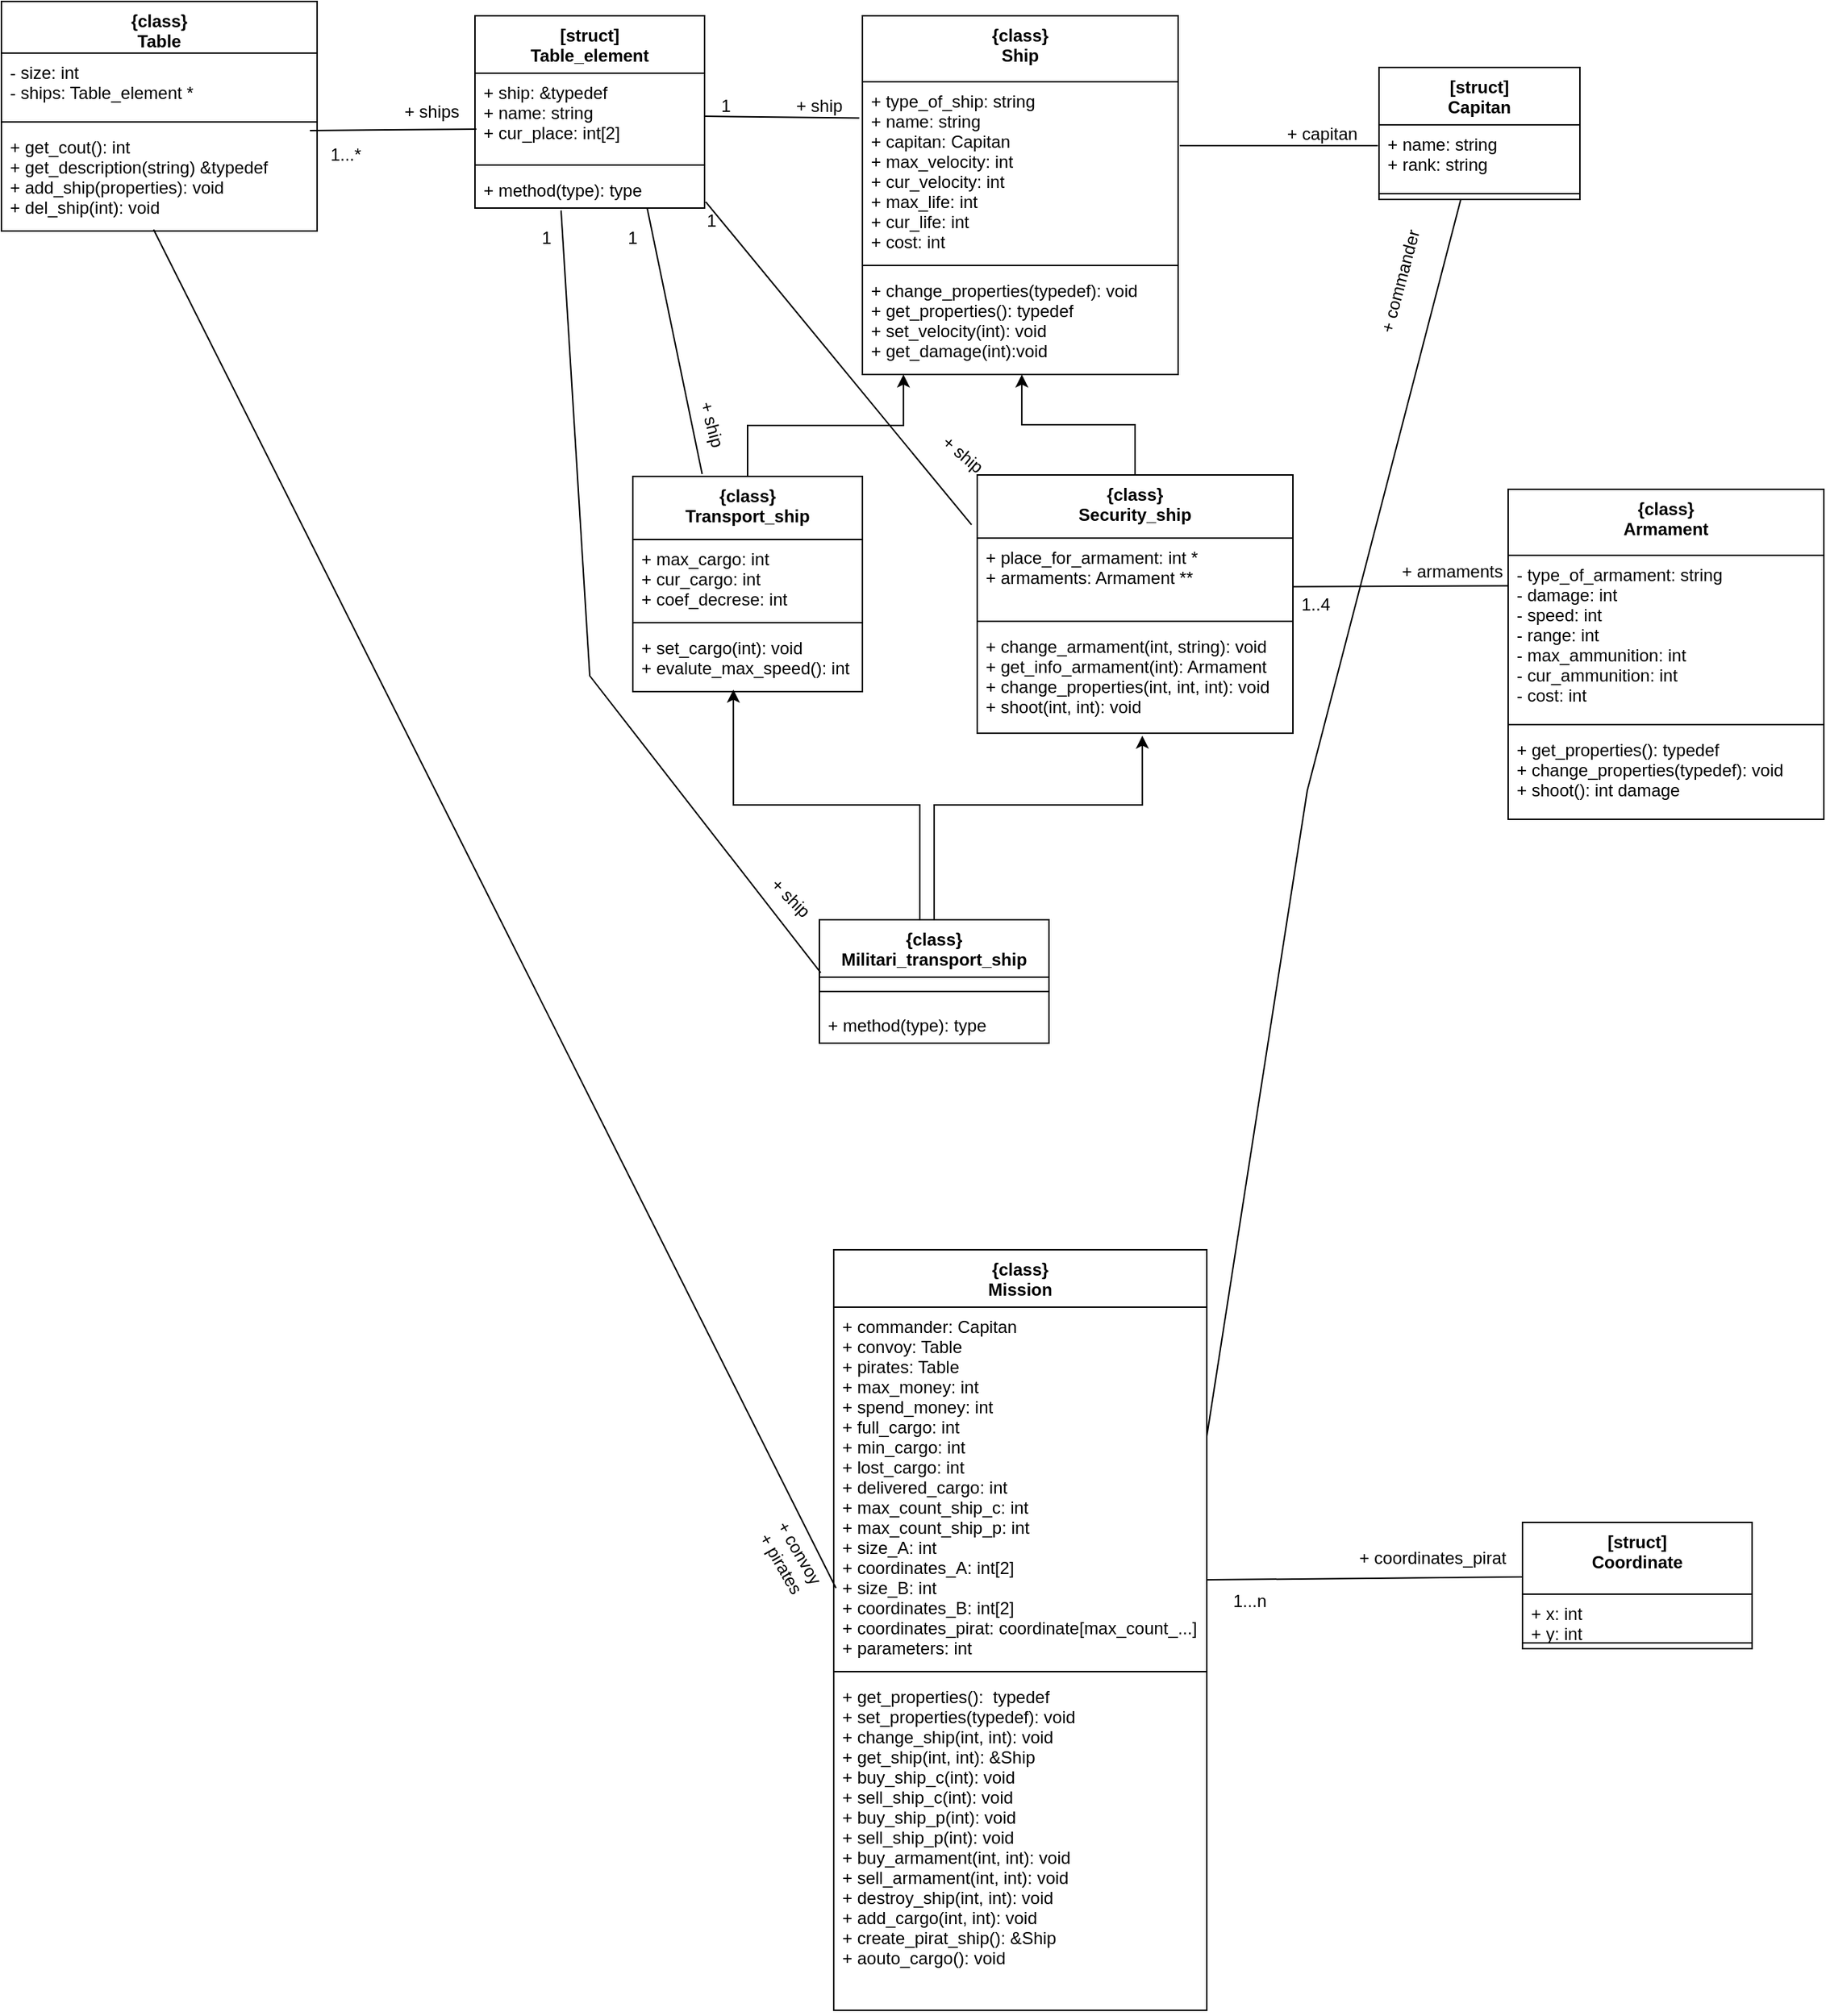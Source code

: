 <mxfile version="15.7.3" type="device"><diagram id="C5RBs43oDa-KdzZeNtuy" name="Page-1"><mxGraphModel dx="2031" dy="1134" grid="1" gridSize="10" guides="1" tooltips="1" connect="1" arrows="1" fold="1" page="1" pageScale="1" pageWidth="2336" pageHeight="1654" math="0" shadow="0"><root><mxCell id="WIyWlLk6GJQsqaUBKTNV-0"/><mxCell id="WIyWlLk6GJQsqaUBKTNV-1" parent="WIyWlLk6GJQsqaUBKTNV-0"/><mxCell id="Vq5RlIFvc6LTilEz_XJI-5" value="{class}&#10;Ship" style="swimlane;fontStyle=1;align=center;verticalAlign=top;childLayout=stackLayout;horizontal=1;startSize=46;horizontalStack=0;resizeParent=1;resizeParentMax=0;resizeLast=0;collapsible=1;marginBottom=0;strokeWidth=1;" vertex="1" parent="WIyWlLk6GJQsqaUBKTNV-1"><mxGeometry x="1230" y="70" width="220" height="250" as="geometry"/></mxCell><mxCell id="Vq5RlIFvc6LTilEz_XJI-6" value="+ type_of_ship: string&#10;+ name: string&#10;+ capitan: Capitan&#10;+ max_velocity: int&#10;+ cur_velocity: int&#10;+ max_life: int&#10;+ cur_life: int&#10;+ cost: int" style="text;strokeColor=none;fillColor=none;align=left;verticalAlign=top;spacingLeft=4;spacingRight=4;overflow=hidden;rotatable=0;points=[[0,0.5],[1,0.5]];portConstraint=eastwest;" vertex="1" parent="Vq5RlIFvc6LTilEz_XJI-5"><mxGeometry y="46" width="220" height="124" as="geometry"/></mxCell><mxCell id="Vq5RlIFvc6LTilEz_XJI-7" value="" style="line;strokeWidth=1;fillColor=none;align=left;verticalAlign=middle;spacingTop=-1;spacingLeft=3;spacingRight=3;rotatable=0;labelPosition=right;points=[];portConstraint=eastwest;" vertex="1" parent="Vq5RlIFvc6LTilEz_XJI-5"><mxGeometry y="170" width="220" height="8" as="geometry"/></mxCell><mxCell id="Vq5RlIFvc6LTilEz_XJI-8" value="+ change_properties(typedef): void&#10;+ get_properties(): typedef&#10;+ set_velocity(int): void&#10;+ get_damage(int):void" style="text;strokeColor=none;fillColor=none;align=left;verticalAlign=top;spacingLeft=4;spacingRight=4;overflow=hidden;rotatable=0;points=[[0,0.5],[1,0.5]];portConstraint=eastwest;" vertex="1" parent="Vq5RlIFvc6LTilEz_XJI-5"><mxGeometry y="178" width="220" height="72" as="geometry"/></mxCell><mxCell id="Vq5RlIFvc6LTilEz_XJI-9" value="[struct]&#10;Capitan" style="swimlane;fontStyle=1;align=center;verticalAlign=top;childLayout=stackLayout;horizontal=1;startSize=40;horizontalStack=0;resizeParent=1;resizeParentMax=0;resizeLast=0;collapsible=1;marginBottom=0;strokeWidth=1;" vertex="1" parent="WIyWlLk6GJQsqaUBKTNV-1"><mxGeometry x="1590" y="106" width="140" height="92" as="geometry"/></mxCell><mxCell id="Vq5RlIFvc6LTilEz_XJI-10" value="+ name: string&#10;+ rank: string" style="text;strokeColor=none;fillColor=none;align=left;verticalAlign=top;spacingLeft=4;spacingRight=4;overflow=hidden;rotatable=0;points=[[0,0.5],[1,0.5]];portConstraint=eastwest;" vertex="1" parent="Vq5RlIFvc6LTilEz_XJI-9"><mxGeometry y="40" width="140" height="44" as="geometry"/></mxCell><mxCell id="Vq5RlIFvc6LTilEz_XJI-11" value="" style="line;strokeWidth=1;fillColor=none;align=left;verticalAlign=middle;spacingTop=-1;spacingLeft=3;spacingRight=3;rotatable=0;labelPosition=right;points=[];portConstraint=eastwest;" vertex="1" parent="Vq5RlIFvc6LTilEz_XJI-9"><mxGeometry y="84" width="140" height="8" as="geometry"/></mxCell><mxCell id="Vq5RlIFvc6LTilEz_XJI-15" value="+ capitan" style="text;strokeColor=none;fillColor=none;align=left;verticalAlign=middle;spacingTop=-1;spacingLeft=4;spacingRight=4;rotatable=0;labelPosition=right;points=[];portConstraint=eastwest;" vertex="1" parent="WIyWlLk6GJQsqaUBKTNV-1"><mxGeometry x="1510" y="145" width="10" height="14" as="geometry"/></mxCell><mxCell id="Vq5RlIFvc6LTilEz_XJI-18" value="{class}&#10;Armament" style="swimlane;fontStyle=1;align=center;verticalAlign=top;childLayout=stackLayout;horizontal=1;startSize=46;horizontalStack=0;resizeParent=1;resizeParentMax=0;resizeLast=0;collapsible=1;marginBottom=0;strokeWidth=1;" vertex="1" parent="WIyWlLk6GJQsqaUBKTNV-1"><mxGeometry x="1680" y="400" width="220" height="230" as="geometry"/></mxCell><mxCell id="Vq5RlIFvc6LTilEz_XJI-19" value="- type_of_armament: string&#10;- damage: int&#10;- speed: int&#10;- range: int&#10;- max_ammunition: int&#10;- cur_ammunition: int&#10;- cost: int&#10;" style="text;strokeColor=none;fillColor=none;align=left;verticalAlign=top;spacingLeft=4;spacingRight=4;overflow=hidden;rotatable=0;points=[[0,0.5],[1,0.5]];portConstraint=eastwest;" vertex="1" parent="Vq5RlIFvc6LTilEz_XJI-18"><mxGeometry y="46" width="220" height="114" as="geometry"/></mxCell><mxCell id="Vq5RlIFvc6LTilEz_XJI-20" value="" style="line;strokeWidth=1;fillColor=none;align=left;verticalAlign=middle;spacingTop=-1;spacingLeft=3;spacingRight=3;rotatable=0;labelPosition=right;points=[];portConstraint=eastwest;" vertex="1" parent="Vq5RlIFvc6LTilEz_XJI-18"><mxGeometry y="160" width="220" height="8" as="geometry"/></mxCell><mxCell id="Vq5RlIFvc6LTilEz_XJI-21" value="+ get_properties(): typedef&#10;+ change_properties(typedef): void&#10;+ shoot(): int damage" style="text;strokeColor=none;fillColor=none;align=left;verticalAlign=top;spacingLeft=4;spacingRight=4;overflow=hidden;rotatable=0;points=[[0,0.5],[1,0.5]];portConstraint=eastwest;fontStyle=0" vertex="1" parent="Vq5RlIFvc6LTilEz_XJI-18"><mxGeometry y="168" width="220" height="62" as="geometry"/></mxCell><mxCell id="Vq5RlIFvc6LTilEz_XJI-46" style="edgeStyle=orthogonalEdgeStyle;rounded=0;orthogonalLoop=1;jettySize=auto;html=1;entryX=0.13;entryY=1;entryDx=0;entryDy=0;entryPerimeter=0;" edge="1" parent="WIyWlLk6GJQsqaUBKTNV-1" source="Vq5RlIFvc6LTilEz_XJI-23" target="Vq5RlIFvc6LTilEz_XJI-8"><mxGeometry relative="1" as="geometry"><mxPoint x="1230" y="270.0" as="targetPoint"/></mxGeometry></mxCell><mxCell id="Vq5RlIFvc6LTilEz_XJI-23" value="{class}&#10;Transport_ship" style="swimlane;fontStyle=1;align=center;verticalAlign=top;childLayout=stackLayout;horizontal=1;startSize=44;horizontalStack=0;resizeParent=1;resizeParentMax=0;resizeLast=0;collapsible=1;marginBottom=0;strokeWidth=1;" vertex="1" parent="WIyWlLk6GJQsqaUBKTNV-1"><mxGeometry x="1070" y="391" width="160" height="150" as="geometry"/></mxCell><mxCell id="Vq5RlIFvc6LTilEz_XJI-24" value="+ max_cargo: int&#10;+ cur_cargo: int&#10;+ coef_decrese: int" style="text;strokeColor=none;fillColor=none;align=left;verticalAlign=top;spacingLeft=4;spacingRight=4;overflow=hidden;rotatable=0;points=[[0,0.5],[1,0.5]];portConstraint=eastwest;" vertex="1" parent="Vq5RlIFvc6LTilEz_XJI-23"><mxGeometry y="44" width="160" height="54" as="geometry"/></mxCell><mxCell id="Vq5RlIFvc6LTilEz_XJI-25" value="" style="line;strokeWidth=1;fillColor=none;align=left;verticalAlign=middle;spacingTop=-1;spacingLeft=3;spacingRight=3;rotatable=0;labelPosition=right;points=[];portConstraint=eastwest;" vertex="1" parent="Vq5RlIFvc6LTilEz_XJI-23"><mxGeometry y="98" width="160" height="8" as="geometry"/></mxCell><mxCell id="Vq5RlIFvc6LTilEz_XJI-26" value="+ set_cargo(int): void&#10;+ evalute_max_speed(): int" style="text;strokeColor=none;fillColor=none;align=left;verticalAlign=top;spacingLeft=4;spacingRight=4;overflow=hidden;rotatable=0;points=[[0,0.5],[1,0.5]];portConstraint=eastwest;" vertex="1" parent="Vq5RlIFvc6LTilEz_XJI-23"><mxGeometry y="106" width="160" height="44" as="geometry"/></mxCell><mxCell id="Vq5RlIFvc6LTilEz_XJI-45" style="edgeStyle=orthogonalEdgeStyle;rounded=0;orthogonalLoop=1;jettySize=auto;html=1;entryX=0.505;entryY=1;entryDx=0;entryDy=0;entryPerimeter=0;" edge="1" parent="WIyWlLk6GJQsqaUBKTNV-1" source="Vq5RlIFvc6LTilEz_XJI-28" target="Vq5RlIFvc6LTilEz_XJI-8"><mxGeometry relative="1" as="geometry"><mxPoint x="1340" y="270.0" as="targetPoint"/></mxGeometry></mxCell><mxCell id="Vq5RlIFvc6LTilEz_XJI-28" value="{class}&#10;Security_ship" style="swimlane;fontStyle=1;align=center;verticalAlign=top;childLayout=stackLayout;horizontal=1;startSize=44;horizontalStack=0;resizeParent=1;resizeParentMax=0;resizeLast=0;collapsible=1;marginBottom=0;strokeWidth=1;" vertex="1" parent="WIyWlLk6GJQsqaUBKTNV-1"><mxGeometry x="1310" y="390" width="220" height="180" as="geometry"/></mxCell><mxCell id="Vq5RlIFvc6LTilEz_XJI-29" value="+ place_for_armament: int *&#10;+ armaments: Armament **" style="text;strokeColor=none;fillColor=none;align=left;verticalAlign=top;spacingLeft=4;spacingRight=4;overflow=hidden;rotatable=0;points=[[0,0.5],[1,0.5]];portConstraint=eastwest;" vertex="1" parent="Vq5RlIFvc6LTilEz_XJI-28"><mxGeometry y="44" width="220" height="54" as="geometry"/></mxCell><mxCell id="Vq5RlIFvc6LTilEz_XJI-30" value="" style="line;strokeWidth=1;fillColor=none;align=left;verticalAlign=middle;spacingTop=-1;spacingLeft=3;spacingRight=3;rotatable=0;labelPosition=right;points=[];portConstraint=eastwest;" vertex="1" parent="Vq5RlIFvc6LTilEz_XJI-28"><mxGeometry y="98" width="220" height="8" as="geometry"/></mxCell><mxCell id="Vq5RlIFvc6LTilEz_XJI-31" value="+ change_armament(int, string): void&#10;+ get_info_armament(int): Armament&#10;+ change_properties(int, int, int): void&#10;+ shoot(int, int): void" style="text;strokeColor=none;fillColor=none;align=left;verticalAlign=top;spacingLeft=4;spacingRight=4;overflow=hidden;rotatable=0;points=[[0,0.5],[1,0.5]];portConstraint=eastwest;" vertex="1" parent="Vq5RlIFvc6LTilEz_XJI-28"><mxGeometry y="106" width="220" height="74" as="geometry"/></mxCell><mxCell id="Vq5RlIFvc6LTilEz_XJI-33" value="+ armaments" style="text;strokeColor=none;fillColor=none;align=left;verticalAlign=middle;spacingTop=-1;spacingLeft=4;spacingRight=4;rotatable=0;labelPosition=right;points=[];portConstraint=eastwest;" vertex="1" parent="WIyWlLk6GJQsqaUBKTNV-1"><mxGeometry x="1580" y="450" width="20" height="14" as="geometry"/></mxCell><mxCell id="Vq5RlIFvc6LTilEz_XJI-34" value="1..4" style="text;strokeColor=none;fillColor=none;align=left;verticalAlign=middle;spacingTop=-1;spacingLeft=4;spacingRight=4;rotatable=0;labelPosition=right;points=[];portConstraint=eastwest;" vertex="1" parent="WIyWlLk6GJQsqaUBKTNV-1"><mxGeometry x="1500" y="473" width="30" height="14" as="geometry"/></mxCell><mxCell id="Vq5RlIFvc6LTilEz_XJI-87" style="edgeStyle=orthogonalEdgeStyle;rounded=0;orthogonalLoop=1;jettySize=auto;html=1;entryX=0.438;entryY=0.969;entryDx=0;entryDy=0;entryPerimeter=0;" edge="1" parent="WIyWlLk6GJQsqaUBKTNV-1" source="Vq5RlIFvc6LTilEz_XJI-36" target="Vq5RlIFvc6LTilEz_XJI-26"><mxGeometry relative="1" as="geometry"><Array as="points"><mxPoint x="1270" y="620"/><mxPoint x="1140" y="620"/></Array></mxGeometry></mxCell><mxCell id="Vq5RlIFvc6LTilEz_XJI-97" style="edgeStyle=orthogonalEdgeStyle;rounded=0;orthogonalLoop=1;jettySize=auto;html=1;entryX=0.523;entryY=1.023;entryDx=0;entryDy=0;entryPerimeter=0;" edge="1" parent="WIyWlLk6GJQsqaUBKTNV-1" source="Vq5RlIFvc6LTilEz_XJI-36" target="Vq5RlIFvc6LTilEz_XJI-31"><mxGeometry relative="1" as="geometry"><Array as="points"><mxPoint x="1280" y="620"/><mxPoint x="1425" y="620"/></Array></mxGeometry></mxCell><mxCell id="Vq5RlIFvc6LTilEz_XJI-36" value="{class}&#10;Militari_transport_ship" style="swimlane;fontStyle=1;align=center;verticalAlign=top;childLayout=stackLayout;horizontal=1;startSize=40;horizontalStack=0;resizeParent=1;resizeParentMax=0;resizeLast=0;collapsible=1;marginBottom=0;strokeWidth=1;" vertex="1" parent="WIyWlLk6GJQsqaUBKTNV-1"><mxGeometry x="1200" y="700" width="160" height="86" as="geometry"/></mxCell><mxCell id="Vq5RlIFvc6LTilEz_XJI-38" value="" style="line;strokeWidth=1;fillColor=none;align=left;verticalAlign=middle;spacingTop=-1;spacingLeft=3;spacingRight=3;rotatable=0;labelPosition=right;points=[];portConstraint=eastwest;" vertex="1" parent="Vq5RlIFvc6LTilEz_XJI-36"><mxGeometry y="40" width="160" height="20" as="geometry"/></mxCell><mxCell id="Vq5RlIFvc6LTilEz_XJI-39" value="+ method(type): type" style="text;strokeColor=none;fillColor=none;align=left;verticalAlign=top;spacingLeft=4;spacingRight=4;overflow=hidden;rotatable=0;points=[[0,0.5],[1,0.5]];portConstraint=eastwest;" vertex="1" parent="Vq5RlIFvc6LTilEz_XJI-36"><mxGeometry y="60" width="160" height="26" as="geometry"/></mxCell><mxCell id="Vq5RlIFvc6LTilEz_XJI-54" value="{class}&#10;Table" style="swimlane;fontStyle=1;align=center;verticalAlign=top;childLayout=stackLayout;horizontal=1;startSize=36;horizontalStack=0;resizeParent=1;resizeParentMax=0;resizeLast=0;collapsible=1;marginBottom=0;strokeWidth=1;" vertex="1" parent="WIyWlLk6GJQsqaUBKTNV-1"><mxGeometry x="630" y="60" width="220" height="160" as="geometry"/></mxCell><mxCell id="Vq5RlIFvc6LTilEz_XJI-55" value="- size: int&#10;- ships: Table_element *" style="text;strokeColor=none;fillColor=none;align=left;verticalAlign=top;spacingLeft=4;spacingRight=4;overflow=hidden;rotatable=0;points=[[0,0.5],[1,0.5]];portConstraint=eastwest;" vertex="1" parent="Vq5RlIFvc6LTilEz_XJI-54"><mxGeometry y="36" width="220" height="44" as="geometry"/></mxCell><mxCell id="Vq5RlIFvc6LTilEz_XJI-56" value="" style="line;strokeWidth=1;fillColor=none;align=left;verticalAlign=middle;spacingTop=-1;spacingLeft=3;spacingRight=3;rotatable=0;labelPosition=right;points=[];portConstraint=eastwest;" vertex="1" parent="Vq5RlIFvc6LTilEz_XJI-54"><mxGeometry y="80" width="220" height="8" as="geometry"/></mxCell><mxCell id="Vq5RlIFvc6LTilEz_XJI-57" value="+ get_cout(): int&#10;+ get_description(string) &amp;typedef&#10;+ add_ship(properties): void&#10;+ del_ship(int): void" style="text;strokeColor=none;fillColor=none;align=left;verticalAlign=top;spacingLeft=4;spacingRight=4;overflow=hidden;rotatable=0;points=[[0,0.5],[1,0.5]];portConstraint=eastwest;" vertex="1" parent="Vq5RlIFvc6LTilEz_XJI-54"><mxGeometry y="88" width="220" height="72" as="geometry"/></mxCell><mxCell id="Vq5RlIFvc6LTilEz_XJI-58" value="[struct]&#10;Table_element" style="swimlane;fontStyle=1;align=center;verticalAlign=top;childLayout=stackLayout;horizontal=1;startSize=40;horizontalStack=0;resizeParent=1;resizeParentMax=0;resizeLast=0;collapsible=1;marginBottom=0;strokeWidth=1;" vertex="1" parent="WIyWlLk6GJQsqaUBKTNV-1"><mxGeometry x="960" y="70" width="160" height="134" as="geometry"/></mxCell><mxCell id="Vq5RlIFvc6LTilEz_XJI-59" value="+ ship: &amp;typedef&#10;+ name: string&#10;+ cur_place: int[2]" style="text;strokeColor=none;fillColor=none;align=left;verticalAlign=top;spacingLeft=4;spacingRight=4;overflow=hidden;rotatable=0;points=[[0,0.5],[1,0.5]];portConstraint=eastwest;" vertex="1" parent="Vq5RlIFvc6LTilEz_XJI-58"><mxGeometry y="40" width="160" height="60" as="geometry"/></mxCell><mxCell id="Vq5RlIFvc6LTilEz_XJI-60" value="" style="line;strokeWidth=1;fillColor=none;align=left;verticalAlign=middle;spacingTop=-1;spacingLeft=3;spacingRight=3;rotatable=0;labelPosition=right;points=[];portConstraint=eastwest;" vertex="1" parent="Vq5RlIFvc6LTilEz_XJI-58"><mxGeometry y="100" width="160" height="8" as="geometry"/></mxCell><mxCell id="Vq5RlIFvc6LTilEz_XJI-61" value="+ method(type): type" style="text;strokeColor=none;fillColor=none;align=left;verticalAlign=top;spacingLeft=4;spacingRight=4;overflow=hidden;rotatable=0;points=[[0,0.5],[1,0.5]];portConstraint=eastwest;" vertex="1" parent="Vq5RlIFvc6LTilEz_XJI-58"><mxGeometry y="108" width="160" height="26" as="geometry"/></mxCell><mxCell id="Vq5RlIFvc6LTilEz_XJI-65" value="+ ships" style="text;html=1;strokeColor=none;fillColor=none;align=center;verticalAlign=middle;whiteSpace=wrap;rounded=0;" vertex="1" parent="WIyWlLk6GJQsqaUBKTNV-1"><mxGeometry x="900" y="122" width="60" height="30" as="geometry"/></mxCell><mxCell id="Vq5RlIFvc6LTilEz_XJI-66" value="1...*" style="text;html=1;strokeColor=none;fillColor=none;align=center;verticalAlign=middle;whiteSpace=wrap;rounded=0;" vertex="1" parent="WIyWlLk6GJQsqaUBKTNV-1"><mxGeometry x="840" y="152" width="60" height="30" as="geometry"/></mxCell><mxCell id="Vq5RlIFvc6LTilEz_XJI-69" value="" style="endArrow=none;html=1;rounded=0;entryX=0.375;entryY=1.064;entryDx=0;entryDy=0;entryPerimeter=0;exitX=0.006;exitY=0.43;exitDx=0;exitDy=0;exitPerimeter=0;" edge="1" parent="WIyWlLk6GJQsqaUBKTNV-1" source="Vq5RlIFvc6LTilEz_XJI-36" target="Vq5RlIFvc6LTilEz_XJI-61"><mxGeometry width="50" height="50" relative="1" as="geometry"><mxPoint x="1068.4" y="671.988" as="sourcePoint"/><mxPoint x="950" y="280" as="targetPoint"/><Array as="points"><mxPoint x="1040" y="530"/></Array></mxGeometry></mxCell><mxCell id="Vq5RlIFvc6LTilEz_XJI-70" value="" style="endArrow=none;html=1;rounded=0;entryX=0.75;entryY=1;entryDx=0;entryDy=0;exitX=0.302;exitY=-0.011;exitDx=0;exitDy=0;exitPerimeter=0;" edge="1" parent="WIyWlLk6GJQsqaUBKTNV-1" source="Vq5RlIFvc6LTilEz_XJI-23" target="Vq5RlIFvc6LTilEz_XJI-58"><mxGeometry width="50" height="50" relative="1" as="geometry"><mxPoint x="900" y="330" as="sourcePoint"/><mxPoint x="950" y="280" as="targetPoint"/></mxGeometry></mxCell><mxCell id="Vq5RlIFvc6LTilEz_XJI-71" value="" style="endArrow=none;html=1;rounded=0;exitX=1;exitY=0.5;exitDx=0;exitDy=0;entryX=-0.01;entryY=0.204;entryDx=0;entryDy=0;entryPerimeter=0;" edge="1" parent="WIyWlLk6GJQsqaUBKTNV-1" source="Vq5RlIFvc6LTilEz_XJI-59" target="Vq5RlIFvc6LTilEz_XJI-6"><mxGeometry width="50" height="50" relative="1" as="geometry"><mxPoint x="900" y="330" as="sourcePoint"/><mxPoint x="1210" y="130" as="targetPoint"/></mxGeometry></mxCell><mxCell id="Vq5RlIFvc6LTilEz_XJI-73" value="" style="endArrow=none;html=1;rounded=0;exitX=-0.018;exitY=0.193;exitDx=0;exitDy=0;exitPerimeter=0;entryX=1.005;entryY=0.833;entryDx=0;entryDy=0;entryPerimeter=0;" edge="1" parent="WIyWlLk6GJQsqaUBKTNV-1" source="Vq5RlIFvc6LTilEz_XJI-28" target="Vq5RlIFvc6LTilEz_XJI-61"><mxGeometry width="50" height="50" relative="1" as="geometry"><mxPoint x="900" y="330" as="sourcePoint"/><mxPoint x="1090" y="200" as="targetPoint"/></mxGeometry></mxCell><mxCell id="Vq5RlIFvc6LTilEz_XJI-75" value="1" style="text;html=1;strokeColor=none;fillColor=none;align=center;verticalAlign=middle;whiteSpace=wrap;rounded=0;" vertex="1" parent="WIyWlLk6GJQsqaUBKTNV-1"><mxGeometry x="1000" y="210" width="20" height="30" as="geometry"/></mxCell><mxCell id="Vq5RlIFvc6LTilEz_XJI-77" value="1" style="text;html=1;strokeColor=none;fillColor=none;align=center;verticalAlign=middle;whiteSpace=wrap;rounded=0;" vertex="1" parent="WIyWlLk6GJQsqaUBKTNV-1"><mxGeometry x="1060" y="210" width="20" height="30" as="geometry"/></mxCell><mxCell id="Vq5RlIFvc6LTilEz_XJI-78" value="1" style="text;html=1;strokeColor=none;fillColor=none;align=center;verticalAlign=middle;whiteSpace=wrap;rounded=0;" vertex="1" parent="WIyWlLk6GJQsqaUBKTNV-1"><mxGeometry x="1120" y="198" width="10" height="30" as="geometry"/></mxCell><mxCell id="Vq5RlIFvc6LTilEz_XJI-79" value="1" style="text;html=1;strokeColor=none;fillColor=none;align=center;verticalAlign=middle;whiteSpace=wrap;rounded=0;" vertex="1" parent="WIyWlLk6GJQsqaUBKTNV-1"><mxGeometry x="1130" y="118" width="10" height="30" as="geometry"/></mxCell><mxCell id="Vq5RlIFvc6LTilEz_XJI-82" value="+ ship" style="text;html=1;strokeColor=none;fillColor=none;align=center;verticalAlign=middle;whiteSpace=wrap;rounded=0;" vertex="1" parent="WIyWlLk6GJQsqaUBKTNV-1"><mxGeometry x="1170" y="118" width="60" height="30" as="geometry"/></mxCell><mxCell id="Vq5RlIFvc6LTilEz_XJI-84" value="+ ship" style="text;html=1;strokeColor=none;fillColor=none;align=center;verticalAlign=middle;whiteSpace=wrap;rounded=0;rotation=40;" vertex="1" parent="WIyWlLk6GJQsqaUBKTNV-1"><mxGeometry x="1270" y="361" width="60" height="30" as="geometry"/></mxCell><mxCell id="Vq5RlIFvc6LTilEz_XJI-85" value="+ ship" style="text;html=1;strokeColor=none;fillColor=none;align=center;verticalAlign=middle;whiteSpace=wrap;rounded=0;rotation=75;" vertex="1" parent="WIyWlLk6GJQsqaUBKTNV-1"><mxGeometry x="1095" y="340" width="60" height="30" as="geometry"/></mxCell><mxCell id="Vq5RlIFvc6LTilEz_XJI-86" value="+ ship" style="text;html=1;strokeColor=none;fillColor=none;align=center;verticalAlign=middle;whiteSpace=wrap;rounded=0;rotation=45;" vertex="1" parent="WIyWlLk6GJQsqaUBKTNV-1"><mxGeometry x="1150" y="670" width="60" height="30" as="geometry"/></mxCell><mxCell id="Vq5RlIFvc6LTilEz_XJI-88" value="" style="endArrow=none;html=1;rounded=0;exitX=1;exitY=0.627;exitDx=0;exitDy=0;entryX=0;entryY=0.186;entryDx=0;entryDy=0;entryPerimeter=0;exitPerimeter=0;" edge="1" parent="WIyWlLk6GJQsqaUBKTNV-1" source="Vq5RlIFvc6LTilEz_XJI-29" target="Vq5RlIFvc6LTilEz_XJI-19"><mxGeometry width="50" height="50" relative="1" as="geometry"><mxPoint x="1270" y="420" as="sourcePoint"/><mxPoint x="1320" y="370" as="targetPoint"/><Array as="points"/></mxGeometry></mxCell><mxCell id="Vq5RlIFvc6LTilEz_XJI-89" value="" style="endArrow=none;html=1;rounded=0;exitX=1.005;exitY=0.359;exitDx=0;exitDy=0;exitPerimeter=0;entryX=-0.006;entryY=0.33;entryDx=0;entryDy=0;entryPerimeter=0;" edge="1" parent="WIyWlLk6GJQsqaUBKTNV-1" source="Vq5RlIFvc6LTilEz_XJI-6" target="Vq5RlIFvc6LTilEz_XJI-10"><mxGeometry width="50" height="50" relative="1" as="geometry"><mxPoint x="1270" y="420" as="sourcePoint"/><mxPoint x="1320" y="370" as="targetPoint"/></mxGeometry></mxCell><mxCell id="Vq5RlIFvc6LTilEz_XJI-99" value="" style="endArrow=none;html=1;rounded=0;exitX=0.977;exitY=0.028;exitDx=0;exitDy=0;exitPerimeter=0;entryX=0.006;entryY=0.65;entryDx=0;entryDy=0;entryPerimeter=0;" edge="1" parent="WIyWlLk6GJQsqaUBKTNV-1" source="Vq5RlIFvc6LTilEz_XJI-57" target="Vq5RlIFvc6LTilEz_XJI-59"><mxGeometry width="50" height="50" relative="1" as="geometry"><mxPoint x="1300" y="210" as="sourcePoint"/><mxPoint x="1350" y="160" as="targetPoint"/></mxGeometry></mxCell><mxCell id="Vq5RlIFvc6LTilEz_XJI-100" value="{class}&#10;Mission" style="swimlane;fontStyle=1;align=center;verticalAlign=top;childLayout=stackLayout;horizontal=1;startSize=40;horizontalStack=0;resizeParent=1;resizeParentMax=0;resizeLast=0;collapsible=1;marginBottom=0;strokeWidth=1;" vertex="1" parent="WIyWlLk6GJQsqaUBKTNV-1"><mxGeometry x="1210" y="930" width="260" height="530" as="geometry"/></mxCell><mxCell id="Vq5RlIFvc6LTilEz_XJI-101" value="+ commander: Capitan&#10;+ convoy: Table&#10;+ pirates: Table&#10;+ max_money: int&#10;+ spend_money: int&#10;+ full_cargo: int&#10;+ min_cargo: int&#10;+ lost_cargo: int&#10;+ delivered_cargo: int&#10;+ max_count_ship_c: int&#10;+ max_count_ship_p: int&#10;+ size_A: int&#10;+ coordinates_A: int[2]&#10;+ size_B: int&#10;+ coordinates_B: int[2]&#10;+ coordinates_pirat: coordinate[max_count_...]&#10;+ parameters: int&#10;" style="text;strokeColor=none;fillColor=none;align=left;verticalAlign=top;spacingLeft=4;spacingRight=4;overflow=hidden;rotatable=0;points=[[0,0.5],[1,0.5]];portConstraint=eastwest;" vertex="1" parent="Vq5RlIFvc6LTilEz_XJI-100"><mxGeometry y="40" width="260" height="250" as="geometry"/></mxCell><mxCell id="Vq5RlIFvc6LTilEz_XJI-102" value="" style="line;strokeWidth=1;fillColor=none;align=left;verticalAlign=middle;spacingTop=-1;spacingLeft=3;spacingRight=3;rotatable=0;labelPosition=right;points=[];portConstraint=eastwest;" vertex="1" parent="Vq5RlIFvc6LTilEz_XJI-100"><mxGeometry y="290" width="260" height="8" as="geometry"/></mxCell><mxCell id="Vq5RlIFvc6LTilEz_XJI-103" value="+ get_properties():  typedef&#10;+ set_properties(typedef): void&#10;+ change_ship(int, int): void&#10;+ get_ship(int, int): &amp;Ship&#10;+ buy_ship_c(int): void&#10;+ sell_ship_c(int): void&#10;+ buy_ship_p(int): void&#10;+ sell_ship_p(int): void&#10;+ buy_armament(int, int): void&#10;+ sell_armament(int, int): void&#10;+ destroy_ship(int, int): void&#10;+ add_cargo(int, int): void&#10;+ create_pirat_ship(): &amp;Ship&#10;+ aouto_cargo(): void" style="text;strokeColor=none;fillColor=none;align=left;verticalAlign=top;spacingLeft=4;spacingRight=4;overflow=hidden;rotatable=0;points=[[0,0.5],[1,0.5]];portConstraint=eastwest;" vertex="1" parent="Vq5RlIFvc6LTilEz_XJI-100"><mxGeometry y="298" width="260" height="232" as="geometry"/></mxCell><mxCell id="Vq5RlIFvc6LTilEz_XJI-104" value="" style="endArrow=none;html=1;rounded=0;entryX=0.407;entryY=1;entryDx=0;entryDy=0;entryPerimeter=0;" edge="1" parent="WIyWlLk6GJQsqaUBKTNV-1" target="Vq5RlIFvc6LTilEz_XJI-11"><mxGeometry width="50" height="50" relative="1" as="geometry"><mxPoint x="1470" y="1060" as="sourcePoint"/><mxPoint x="1350" y="960" as="targetPoint"/><Array as="points"><mxPoint x="1540" y="610"/></Array></mxGeometry></mxCell><mxCell id="Vq5RlIFvc6LTilEz_XJI-105" value="+ commander" style="text;html=1;strokeColor=none;fillColor=none;align=center;verticalAlign=middle;whiteSpace=wrap;rounded=0;rotation=-75;" vertex="1" parent="WIyWlLk6GJQsqaUBKTNV-1"><mxGeometry x="1560" y="240" width="90" height="30" as="geometry"/></mxCell><mxCell id="Vq5RlIFvc6LTilEz_XJI-106" value="" style="endArrow=none;html=1;rounded=0;exitX=0.006;exitY=0.783;exitDx=0;exitDy=0;exitPerimeter=0;entryX=0.482;entryY=0.986;entryDx=0;entryDy=0;entryPerimeter=0;" edge="1" parent="WIyWlLk6GJQsqaUBKTNV-1" source="Vq5RlIFvc6LTilEz_XJI-101" target="Vq5RlIFvc6LTilEz_XJI-57"><mxGeometry width="50" height="50" relative="1" as="geometry"><mxPoint x="1300" y="800" as="sourcePoint"/><mxPoint x="1350" y="750" as="targetPoint"/></mxGeometry></mxCell><mxCell id="Vq5RlIFvc6LTilEz_XJI-108" value="+ convoy&lt;br&gt;+ pirates" style="text;html=1;strokeColor=none;fillColor=none;align=center;verticalAlign=middle;whiteSpace=wrap;rounded=0;rotation=60;" vertex="1" parent="WIyWlLk6GJQsqaUBKTNV-1"><mxGeometry x="1150" y="1130" width="60" height="30" as="geometry"/></mxCell><mxCell id="Vq5RlIFvc6LTilEz_XJI-110" value="[struct]&#10;Coordinate" style="swimlane;fontStyle=1;align=center;verticalAlign=top;childLayout=stackLayout;horizontal=1;startSize=50;horizontalStack=0;resizeParent=1;resizeParentMax=0;resizeLast=0;collapsible=1;marginBottom=0;strokeWidth=1;" vertex="1" parent="WIyWlLk6GJQsqaUBKTNV-1"><mxGeometry x="1690" y="1120" width="160" height="88" as="geometry"/></mxCell><mxCell id="Vq5RlIFvc6LTilEz_XJI-111" value="+ x: int&#10;+ y: int" style="text;strokeColor=none;fillColor=none;align=left;verticalAlign=top;spacingLeft=4;spacingRight=4;overflow=hidden;rotatable=0;points=[[0,0.5],[1,0.5]];portConstraint=eastwest;" vertex="1" parent="Vq5RlIFvc6LTilEz_XJI-110"><mxGeometry y="50" width="160" height="30" as="geometry"/></mxCell><mxCell id="Vq5RlIFvc6LTilEz_XJI-112" value="" style="line;strokeWidth=1;fillColor=none;align=left;verticalAlign=middle;spacingTop=-1;spacingLeft=3;spacingRight=3;rotatable=0;labelPosition=right;points=[];portConstraint=eastwest;" vertex="1" parent="Vq5RlIFvc6LTilEz_XJI-110"><mxGeometry y="80" width="160" height="8" as="geometry"/></mxCell><mxCell id="Vq5RlIFvc6LTilEz_XJI-114" value="" style="endArrow=none;html=1;rounded=0;exitX=0;exitY=0;exitDx=0;exitDy=0;entryX=0;entryY=0.432;entryDx=0;entryDy=0;entryPerimeter=0;" edge="1" parent="WIyWlLk6GJQsqaUBKTNV-1" source="Vq5RlIFvc6LTilEz_XJI-116" target="Vq5RlIFvc6LTilEz_XJI-110"><mxGeometry width="50" height="50" relative="1" as="geometry"><mxPoint x="1300" y="990" as="sourcePoint"/><mxPoint x="1350" y="940" as="targetPoint"/></mxGeometry></mxCell><mxCell id="Vq5RlIFvc6LTilEz_XJI-115" value="+ coordinates_pirat" style="text;html=1;strokeColor=none;fillColor=none;align=center;verticalAlign=middle;whiteSpace=wrap;rounded=0;" vertex="1" parent="WIyWlLk6GJQsqaUBKTNV-1"><mxGeometry x="1550" y="1130" width="155" height="30" as="geometry"/></mxCell><mxCell id="Vq5RlIFvc6LTilEz_XJI-116" value="1...n" style="text;html=1;strokeColor=none;fillColor=none;align=center;verticalAlign=middle;whiteSpace=wrap;rounded=0;" vertex="1" parent="WIyWlLk6GJQsqaUBKTNV-1"><mxGeometry x="1470" y="1160" width="60" height="30" as="geometry"/></mxCell></root></mxGraphModel></diagram></mxfile>